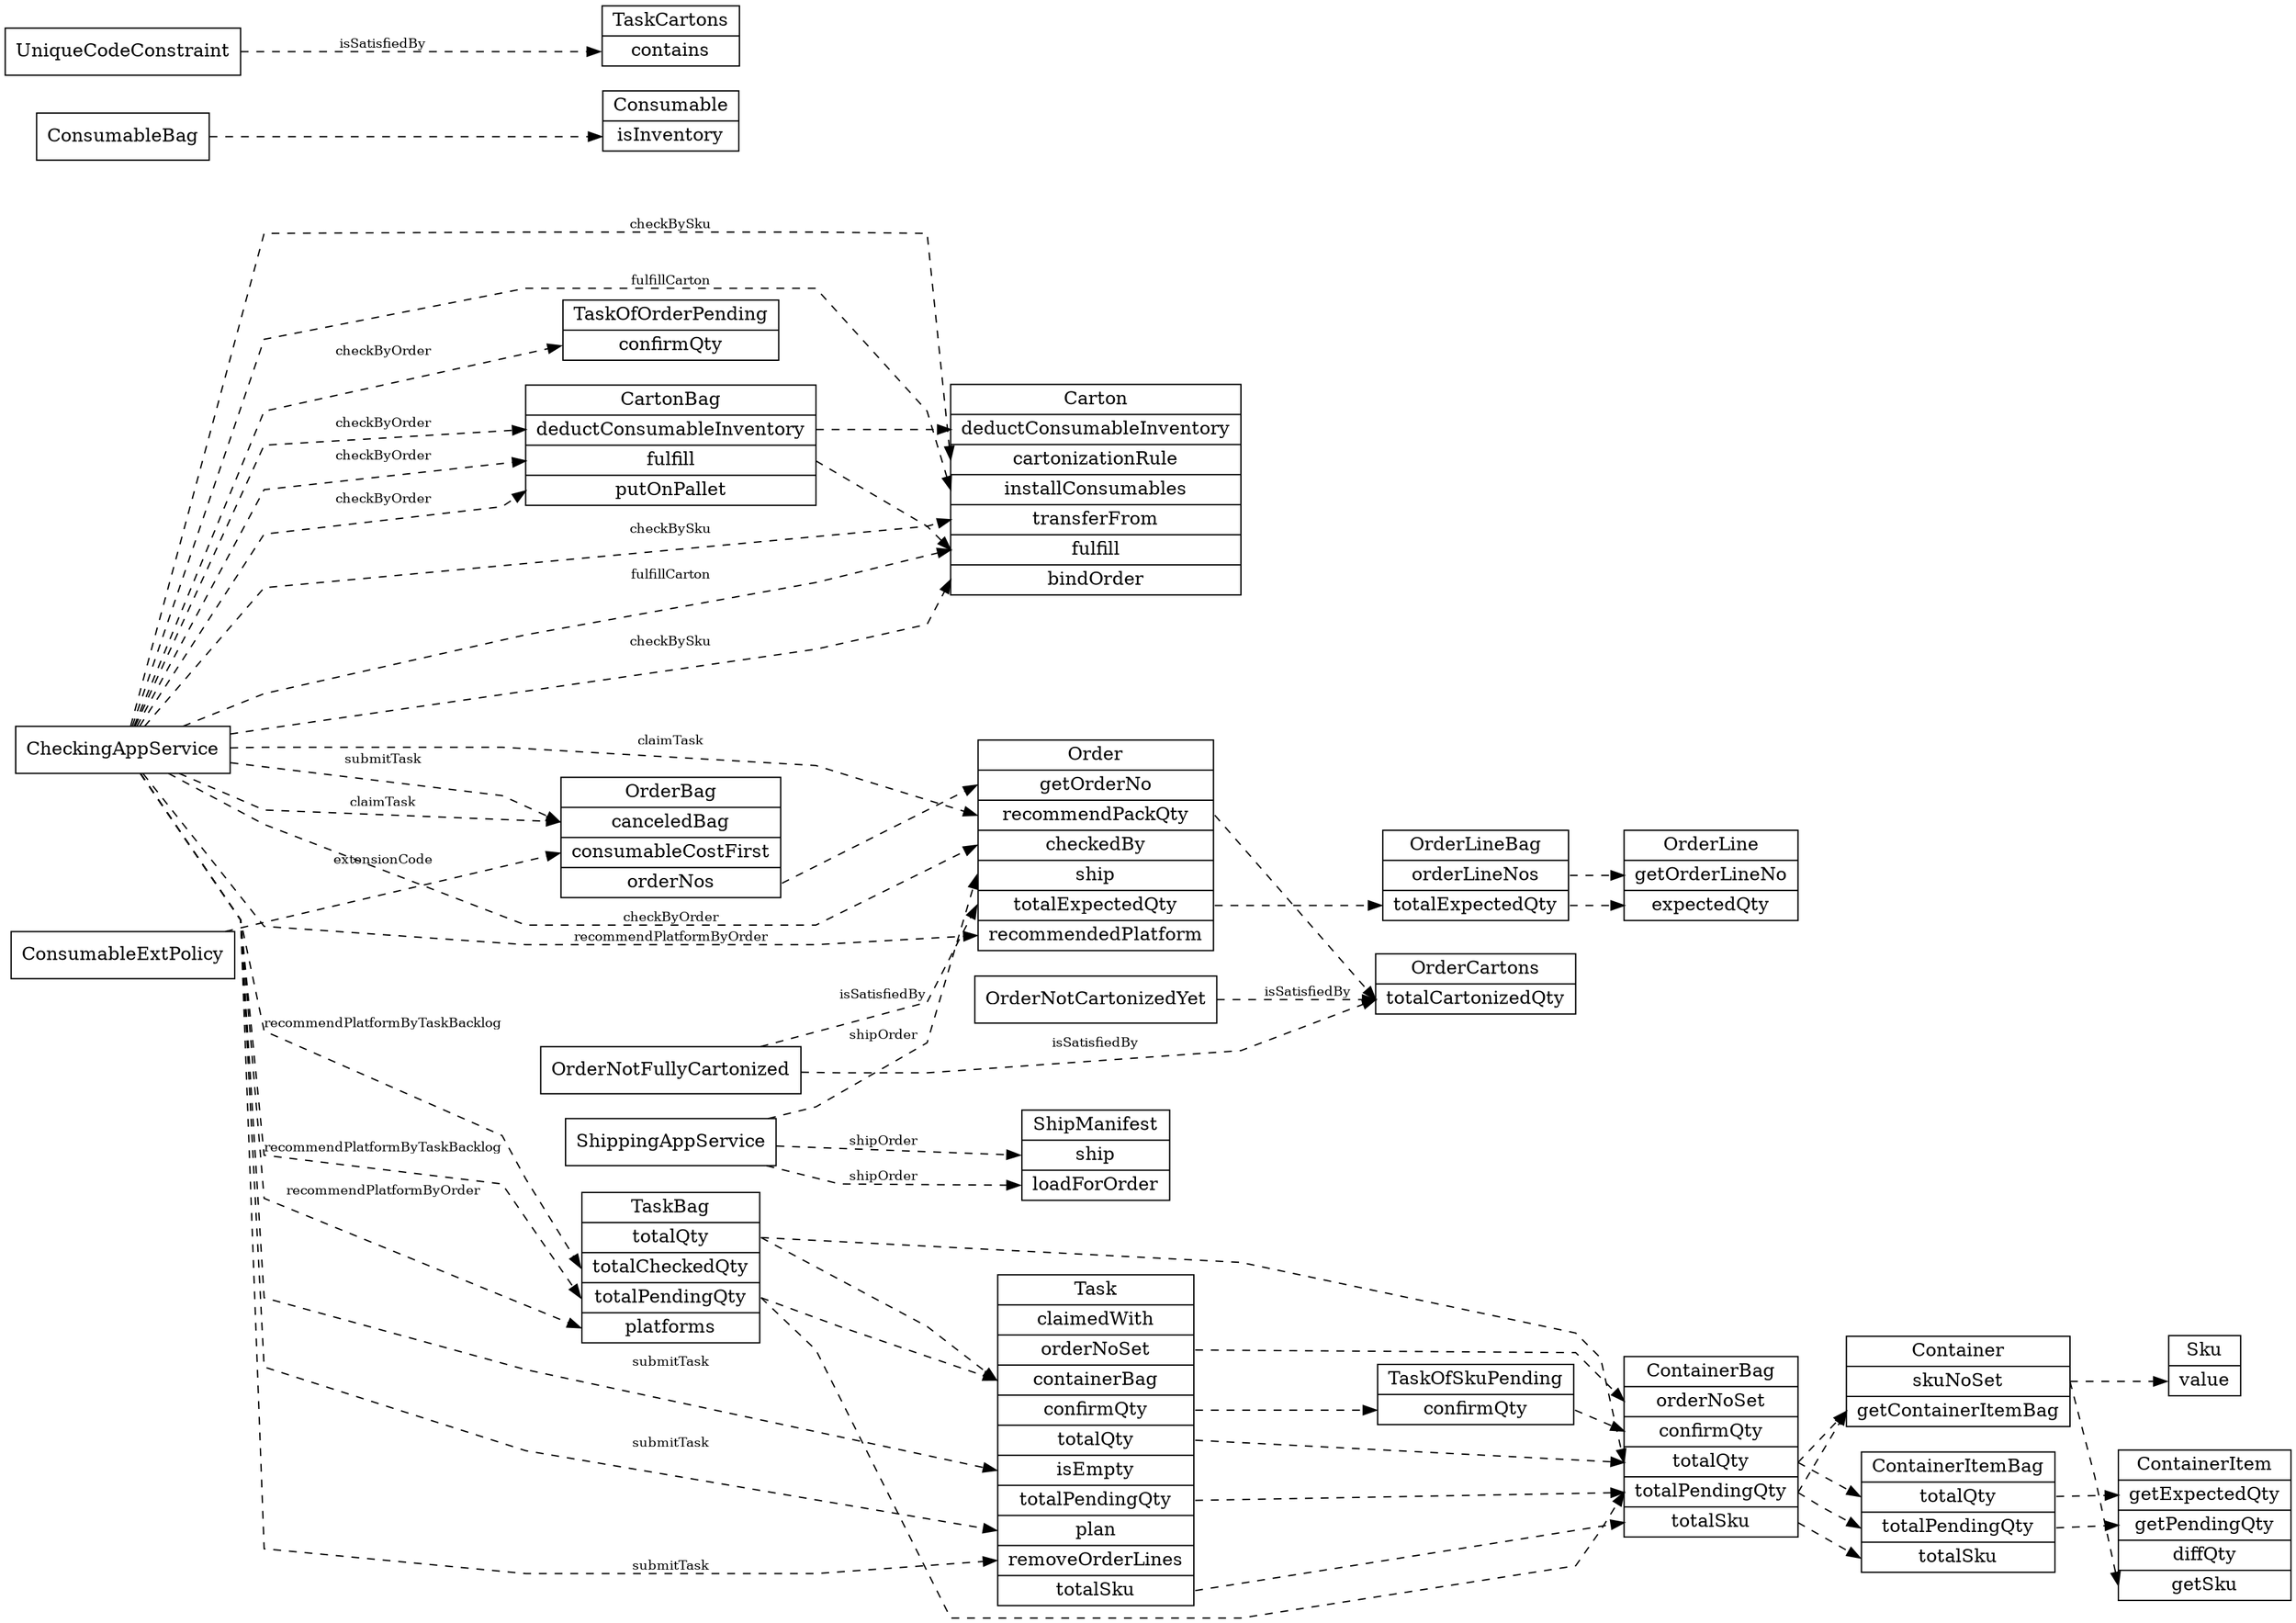 digraph G {
   labelloc = "t";
   rankdir=LR;
   splines = polyline;
   node [shape=record];
   edge [style = dashed, fontsize=10];

   Carton [label="<Carton> Carton|<deductConsumableInventory> deductConsumableInventory|<cartonizationRule> cartonizationRule|<installConsumables> installConsumables|<transferFrom> transferFrom|<fulfill> fulfill|<bindOrder> bindOrder"];
   CartonBag [label="<CartonBag> CartonBag|<deductConsumableInventory> deductConsumableInventory|<fulfill> fulfill|<putOnPallet> putOnPallet"];
   Consumable [label="<Consumable> Consumable|<isInventory> isInventory"];
   Container [label="<Container> Container|<skuNoSet> skuNoSet|<getContainerItemBag> getContainerItemBag"];
   ContainerBag [label="<ContainerBag> ContainerBag|<orderNoSet> orderNoSet|<confirmQty> confirmQty|<totalQty> totalQty|<totalPendingQty> totalPendingQty|<totalSku> totalSku"];
   ContainerItem [label="<ContainerItem> ContainerItem|<getExpectedQty> getExpectedQty|<getPendingQty> getPendingQty|<diffQty> diffQty|<getSku> getSku"];
   ContainerItemBag [label="<ContainerItemBag> ContainerItemBag|<totalQty> totalQty|<totalPendingQty> totalPendingQty|<totalSku> totalSku"];
   Order [label="<Order> Order|<getOrderNo> getOrderNo|<recommendPackQty> recommendPackQty|<checkedBy> checkedBy|<ship> ship|<totalExpectedQty> totalExpectedQty|<recommendedPlatform> recommendedPlatform"];
   OrderBag [label="<OrderBag> OrderBag|<canceledBag> canceledBag|<consumableCostFirst> consumableCostFirst|<orderNos> orderNos"];
   OrderCartons [label="<OrderCartons> OrderCartons|<totalCartonizedQty> totalCartonizedQty"];
   OrderLine [label="<OrderLine> OrderLine|<getOrderLineNo> getOrderLineNo|<expectedQty> expectedQty"];
   OrderLineBag [label="<OrderLineBag> OrderLineBag|<orderLineNos> orderLineNos|<totalExpectedQty> totalExpectedQty"];
   ShipManifest [label="<ShipManifest> ShipManifest|<ship> ship|<loadForOrder> loadForOrder"];
   Sku [label="<Sku> Sku|<value> value"];
   Task [label="<Task> Task|<claimedWith> claimedWith|<orderNoSet> orderNoSet|<containerBag> containerBag|<confirmQty> confirmQty|<totalQty> totalQty|<isEmpty> isEmpty|<totalPendingQty> totalPendingQty|<plan> plan|<removeOrderLines> removeOrderLines|<totalSku> totalSku"];
   TaskBag [label="<TaskBag> TaskBag|<totalQty> totalQty|<totalCheckedQty> totalCheckedQty|<totalPendingQty> totalPendingQty|<platforms> platforms"];
   TaskCartons [label="<TaskCartons> TaskCartons|<contains> contains"];
   TaskOfOrderPending [label="<TaskOfOrderPending> TaskOfOrderPending|<confirmQty> confirmQty"];
   TaskOfSkuPending [label="<TaskOfSkuPending> TaskOfSkuPending|<confirmQty> confirmQty"];

   CartonBag:deductConsumableInventory -> Carton:deductConsumableInventory
   CartonBag:fulfill -> Carton:fulfill
   CheckingAppService -> TaskOfOrderPending:confirmQty [label="checkByOrder"];
   CheckingAppService -> CartonBag:fulfill [label="checkByOrder"];
   CheckingAppService -> CartonBag:putOnPallet [label="checkByOrder"];
   CheckingAppService -> Order:checkedBy [label="checkByOrder"];
   CheckingAppService -> CartonBag:deductConsumableInventory [label="checkByOrder"];
   CheckingAppService -> Carton:cartonizationRule [label="checkBySku"];
   CheckingAppService -> Carton:bindOrder [label="checkBySku"];
   CheckingAppService -> Carton:transferFrom [label="checkBySku"];
   CheckingAppService -> OrderBag:canceledBag [label="claimTask"];
   CheckingAppService -> Order:recommendPackQty [label="claimTask"];
   CheckingAppService -> Carton:installConsumables [label="fulfillCarton"];
   CheckingAppService -> Carton:fulfill [label="fulfillCarton"];
   CheckingAppService -> Order:recommendedPlatform [label="recommendPlatformByOrder"];
   CheckingAppService -> TaskBag:platforms [label="recommendPlatformByOrder"];
   CheckingAppService -> TaskBag:totalCheckedQty [label="recommendPlatformByTaskBacklog"];
   CheckingAppService -> TaskBag:totalPendingQty [label="recommendPlatformByTaskBacklog"];
   CheckingAppService -> OrderBag:canceledBag [label="submitTask"];
   CheckingAppService -> Task:removeOrderLines [label="submitTask"];
   CheckingAppService -> Task:isEmpty [label="submitTask"];
   CheckingAppService -> Task:plan [label="submitTask"];
   ConsumableBag:inventoryControlBag -> Consumable:isInventory
   ConsumableExtPolicy -> OrderBag:consumableCostFirst [label="extensionCode"];
   ContainerBag:totalPendingQty -> ContainerItemBag:totalPendingQty
   ContainerBag:totalPendingQty -> Container:getContainerItemBag
   ContainerBag:totalQty -> ContainerItemBag:totalQty
   ContainerBag:totalQty -> Container:getContainerItemBag
   ContainerBag:totalSku -> ContainerItemBag:totalSku
   ContainerItemBag:totalPendingQty -> ContainerItem:getPendingQty
   ContainerItemBag:totalQty -> ContainerItem:getExpectedQty
   Container:skuNoSet -> Sku:value
   Container:skuNoSet -> ContainerItem:getSku
   OrderBag:orderNos -> Order:getOrderNo
   OrderLineBag:orderLineNos -> OrderLine:getOrderLineNo
   OrderLineBag:totalExpectedQty -> OrderLine:expectedQty
   OrderNotCartonizedYet -> OrderCartons:totalCartonizedQty [label="isSatisfiedBy"];
   OrderNotFullyCartonized -> Order:totalExpectedQty [label="isSatisfiedBy"];
   OrderNotFullyCartonized -> OrderCartons:totalCartonizedQty [label="isSatisfiedBy"];
   Order:recommendPackQty -> OrderCartons:totalCartonizedQty
   Order:totalExpectedQty -> OrderLineBag:totalExpectedQty
   ShippingAppService -> ShipManifest:loadForOrder [label="shipOrder"];
   ShippingAppService -> ShipManifest:ship [label="shipOrder"];
   ShippingAppService -> Order:ship [label="shipOrder"];
   TaskBag:totalPendingQty -> ContainerBag:totalPendingQty
   TaskBag:totalPendingQty -> Task:containerBag
   TaskBag:totalQty -> ContainerBag:totalQty
   TaskBag:totalQty -> Task:containerBag
   TaskOfSkuPending:confirmQty -> ContainerBag:confirmQty
   Task:confirmQty -> TaskOfSkuPending:confirmQty
   Task:orderNoSet -> ContainerBag:orderNoSet
   Task:totalPendingQty -> ContainerBag:totalPendingQty
   Task:totalQty -> ContainerBag:totalQty
   Task:totalSku -> ContainerBag:totalSku
   UniqueCodeConstraint -> TaskCartons:contains [label="isSatisfiedBy"];
}